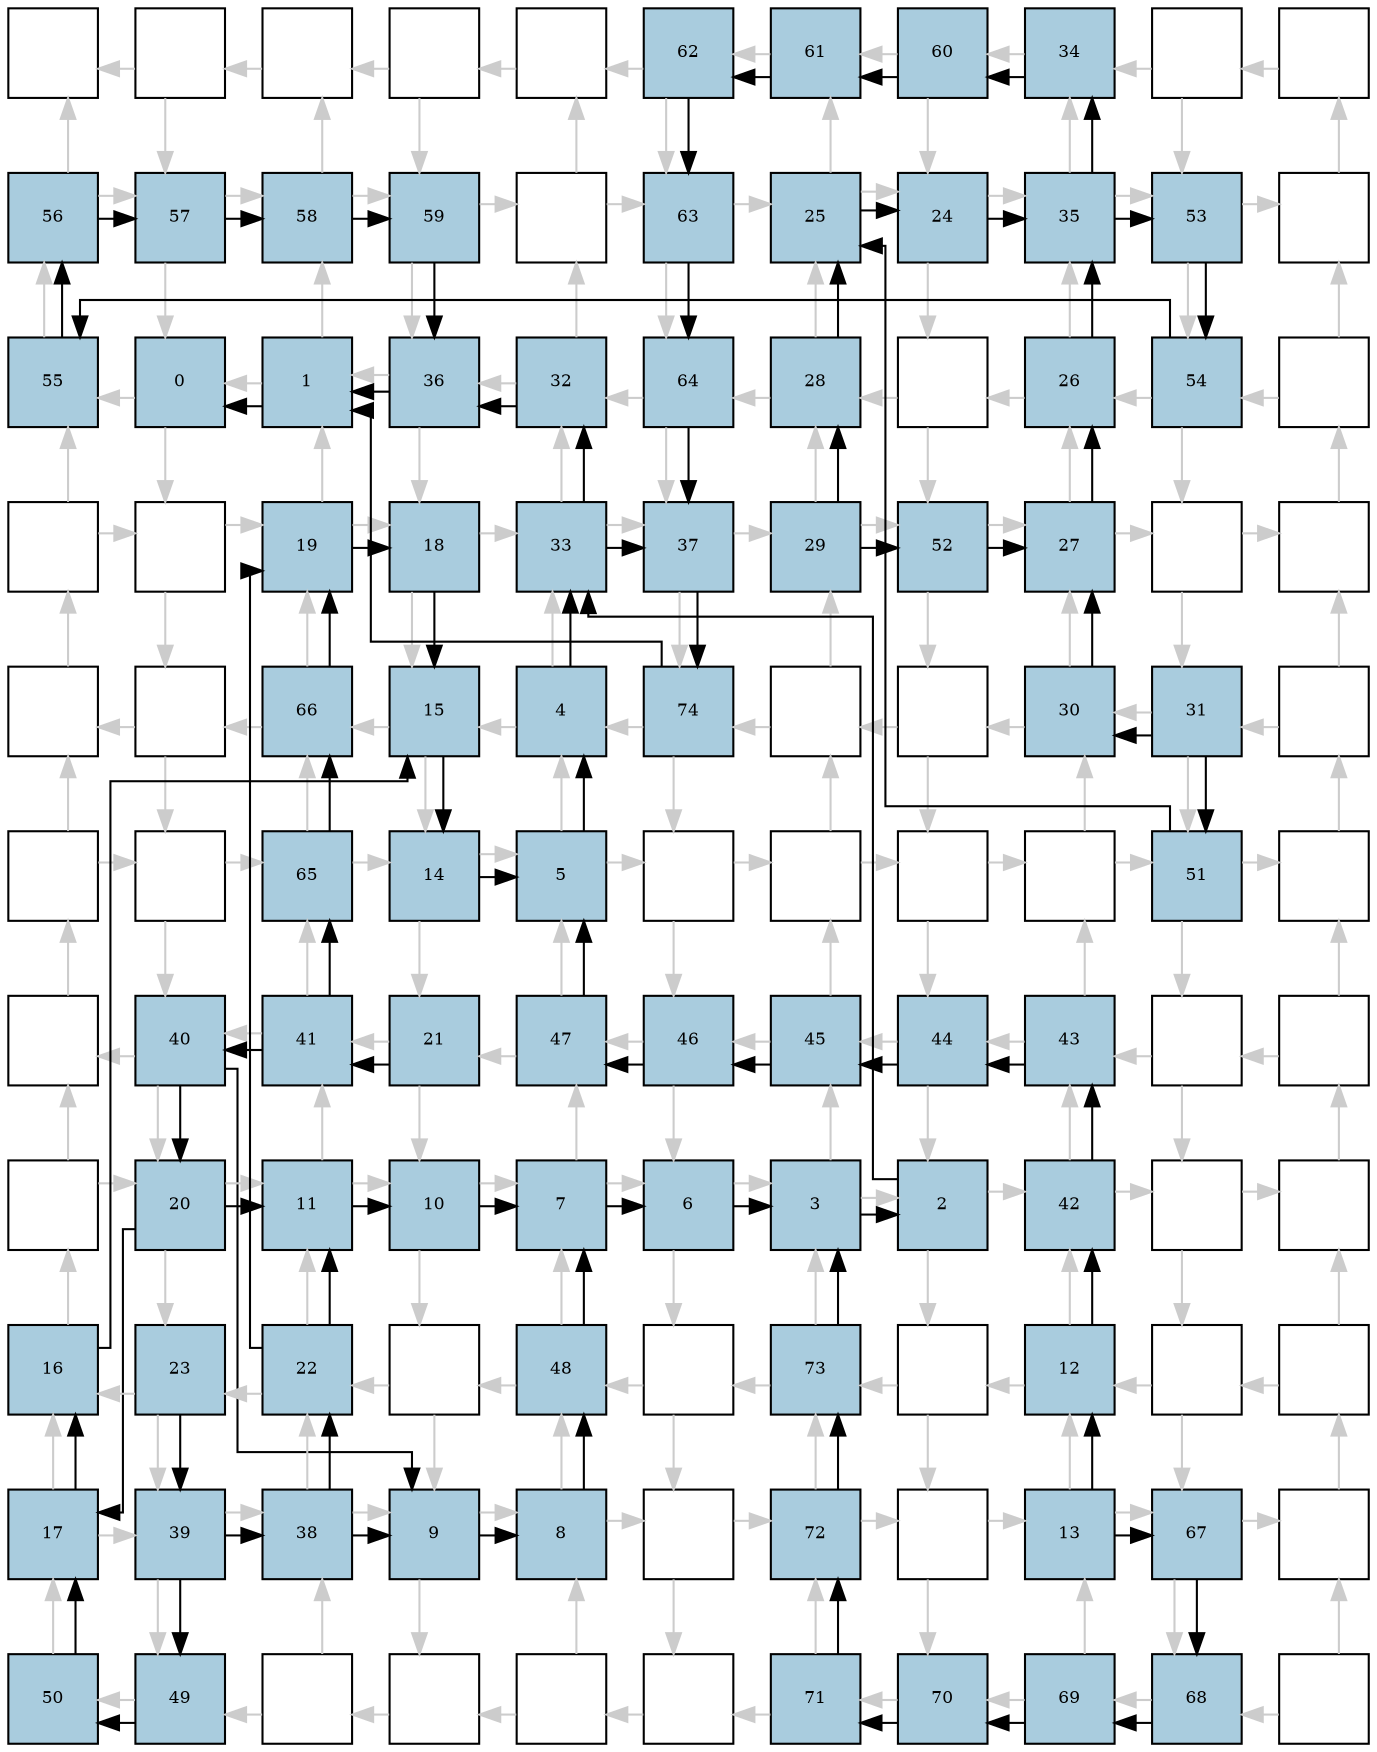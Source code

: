 digraph layout{
rankdir=TB; 

splines=ortho; 

node [style=filled shape=square fixedsize=true width=0.6];
0[label="", fontsize=8, fillcolor="#ffffff"];
1[label="", fontsize=8, fillcolor="#ffffff"];
2[label="", fontsize=8, fillcolor="#ffffff"];
3[label="", fontsize=8, fillcolor="#ffffff"];
4[label="", fontsize=8, fillcolor="#ffffff"];
5[label="62", fontsize=8, fillcolor="#a9ccde"];
6[label="61", fontsize=8, fillcolor="#a9ccde"];
7[label="60", fontsize=8, fillcolor="#a9ccde"];
8[label="34", fontsize=8, fillcolor="#a9ccde"];
9[label="", fontsize=8, fillcolor="#ffffff"];
10[label="", fontsize=8, fillcolor="#ffffff"];
11[label="56", fontsize=8, fillcolor="#a9ccde"];
12[label="57", fontsize=8, fillcolor="#a9ccde"];
13[label="58", fontsize=8, fillcolor="#a9ccde"];
14[label="59", fontsize=8, fillcolor="#a9ccde"];
15[label="", fontsize=8, fillcolor="#ffffff"];
16[label="63", fontsize=8, fillcolor="#a9ccde"];
17[label="25", fontsize=8, fillcolor="#a9ccde"];
18[label="24", fontsize=8, fillcolor="#a9ccde"];
19[label="35", fontsize=8, fillcolor="#a9ccde"];
20[label="53", fontsize=8, fillcolor="#a9ccde"];
21[label="", fontsize=8, fillcolor="#ffffff"];
22[label="55", fontsize=8, fillcolor="#a9ccde"];
23[label="0", fontsize=8, fillcolor="#a9ccde"];
24[label="1", fontsize=8, fillcolor="#a9ccde"];
25[label="36", fontsize=8, fillcolor="#a9ccde"];
26[label="32", fontsize=8, fillcolor="#a9ccde"];
27[label="64", fontsize=8, fillcolor="#a9ccde"];
28[label="28", fontsize=8, fillcolor="#a9ccde"];
29[label="", fontsize=8, fillcolor="#ffffff"];
30[label="26", fontsize=8, fillcolor="#a9ccde"];
31[label="54", fontsize=8, fillcolor="#a9ccde"];
32[label="", fontsize=8, fillcolor="#ffffff"];
33[label="", fontsize=8, fillcolor="#ffffff"];
34[label="", fontsize=8, fillcolor="#ffffff"];
35[label="19", fontsize=8, fillcolor="#a9ccde"];
36[label="18", fontsize=8, fillcolor="#a9ccde"];
37[label="33", fontsize=8, fillcolor="#a9ccde"];
38[label="37", fontsize=8, fillcolor="#a9ccde"];
39[label="29", fontsize=8, fillcolor="#a9ccde"];
40[label="52", fontsize=8, fillcolor="#a9ccde"];
41[label="27", fontsize=8, fillcolor="#a9ccde"];
42[label="", fontsize=8, fillcolor="#ffffff"];
43[label="", fontsize=8, fillcolor="#ffffff"];
44[label="", fontsize=8, fillcolor="#ffffff"];
45[label="", fontsize=8, fillcolor="#ffffff"];
46[label="66", fontsize=8, fillcolor="#a9ccde"];
47[label="15", fontsize=8, fillcolor="#a9ccde"];
48[label="4", fontsize=8, fillcolor="#a9ccde"];
49[label="74", fontsize=8, fillcolor="#a9ccde"];
50[label="", fontsize=8, fillcolor="#ffffff"];
51[label="", fontsize=8, fillcolor="#ffffff"];
52[label="30", fontsize=8, fillcolor="#a9ccde"];
53[label="31", fontsize=8, fillcolor="#a9ccde"];
54[label="", fontsize=8, fillcolor="#ffffff"];
55[label="", fontsize=8, fillcolor="#ffffff"];
56[label="", fontsize=8, fillcolor="#ffffff"];
57[label="65", fontsize=8, fillcolor="#a9ccde"];
58[label="14", fontsize=8, fillcolor="#a9ccde"];
59[label="5", fontsize=8, fillcolor="#a9ccde"];
60[label="", fontsize=8, fillcolor="#ffffff"];
61[label="", fontsize=8, fillcolor="#ffffff"];
62[label="", fontsize=8, fillcolor="#ffffff"];
63[label="", fontsize=8, fillcolor="#ffffff"];
64[label="51", fontsize=8, fillcolor="#a9ccde"];
65[label="", fontsize=8, fillcolor="#ffffff"];
66[label="", fontsize=8, fillcolor="#ffffff"];
67[label="40", fontsize=8, fillcolor="#a9ccde"];
68[label="41", fontsize=8, fillcolor="#a9ccde"];
69[label="21", fontsize=8, fillcolor="#a9ccde"];
70[label="47", fontsize=8, fillcolor="#a9ccde"];
71[label="46", fontsize=8, fillcolor="#a9ccde"];
72[label="45", fontsize=8, fillcolor="#a9ccde"];
73[label="44", fontsize=8, fillcolor="#a9ccde"];
74[label="43", fontsize=8, fillcolor="#a9ccde"];
75[label="", fontsize=8, fillcolor="#ffffff"];
76[label="", fontsize=8, fillcolor="#ffffff"];
77[label="", fontsize=8, fillcolor="#ffffff"];
78[label="20", fontsize=8, fillcolor="#a9ccde"];
79[label="11", fontsize=8, fillcolor="#a9ccde"];
80[label="10", fontsize=8, fillcolor="#a9ccde"];
81[label="7", fontsize=8, fillcolor="#a9ccde"];
82[label="6", fontsize=8, fillcolor="#a9ccde"];
83[label="3", fontsize=8, fillcolor="#a9ccde"];
84[label="2", fontsize=8, fillcolor="#a9ccde"];
85[label="42", fontsize=8, fillcolor="#a9ccde"];
86[label="", fontsize=8, fillcolor="#ffffff"];
87[label="", fontsize=8, fillcolor="#ffffff"];
88[label="16", fontsize=8, fillcolor="#a9ccde"];
89[label="23", fontsize=8, fillcolor="#a9ccde"];
90[label="22", fontsize=8, fillcolor="#a9ccde"];
91[label="", fontsize=8, fillcolor="#ffffff"];
92[label="48", fontsize=8, fillcolor="#a9ccde"];
93[label="", fontsize=8, fillcolor="#ffffff"];
94[label="73", fontsize=8, fillcolor="#a9ccde"];
95[label="", fontsize=8, fillcolor="#ffffff"];
96[label="12", fontsize=8, fillcolor="#a9ccde"];
97[label="", fontsize=8, fillcolor="#ffffff"];
98[label="", fontsize=8, fillcolor="#ffffff"];
99[label="17", fontsize=8, fillcolor="#a9ccde"];
100[label="39", fontsize=8, fillcolor="#a9ccde"];
101[label="38", fontsize=8, fillcolor="#a9ccde"];
102[label="9", fontsize=8, fillcolor="#a9ccde"];
103[label="8", fontsize=8, fillcolor="#a9ccde"];
104[label="", fontsize=8, fillcolor="#ffffff"];
105[label="72", fontsize=8, fillcolor="#a9ccde"];
106[label="", fontsize=8, fillcolor="#ffffff"];
107[label="13", fontsize=8, fillcolor="#a9ccde"];
108[label="67", fontsize=8, fillcolor="#a9ccde"];
109[label="", fontsize=8, fillcolor="#ffffff"];
110[label="50", fontsize=8, fillcolor="#a9ccde"];
111[label="49", fontsize=8, fillcolor="#a9ccde"];
112[label="", fontsize=8, fillcolor="#ffffff"];
113[label="", fontsize=8, fillcolor="#ffffff"];
114[label="", fontsize=8, fillcolor="#ffffff"];
115[label="", fontsize=8, fillcolor="#ffffff"];
116[label="71", fontsize=8, fillcolor="#a9ccde"];
117[label="70", fontsize=8, fillcolor="#a9ccde"];
118[label="69", fontsize=8, fillcolor="#a9ccde"];
119[label="68", fontsize=8, fillcolor="#a9ccde"];
120[label="", fontsize=8, fillcolor="#ffffff"];
edge [constraint=false, style=vis];
1 -> 0 [color="#cccccc"];
1 -> 12 [color="#cccccc"];
2 -> 1 [color="#cccccc"];
3 -> 2 [color="#cccccc"];
3 -> 14 [color="#cccccc"];
4 -> 3 [color="#cccccc"];
5 -> 4 [color="#cccccc"];
5 -> 16 [color="#cccccc"];
6 -> 5 [color="#cccccc"];
7 -> 6 [color="#cccccc"];
7 -> 18 [color="#cccccc"];
8 -> 7 [color="#cccccc"];
9 -> 8 [color="#cccccc"];
9 -> 20 [color="#cccccc"];
10 -> 9 [color="#cccccc"];
11 -> 12 [color="#cccccc"];
11 -> 0 [color="#cccccc"];
12 -> 23 [color="#cccccc"];
12 -> 13 [color="#cccccc"];
13 -> 14 [color="#cccccc"];
13 -> 2 [color="#cccccc"];
14 -> 25 [color="#cccccc"];
14 -> 15 [color="#cccccc"];
15 -> 16 [color="#cccccc"];
15 -> 4 [color="#cccccc"];
16 -> 27 [color="#cccccc"];
16 -> 17 [color="#cccccc"];
17 -> 18 [color="#cccccc"];
17 -> 6 [color="#cccccc"];
18 -> 29 [color="#cccccc"];
18 -> 19 [color="#cccccc"];
19 -> 20 [color="#cccccc"];
19 -> 8 [color="#cccccc"];
20 -> 31 [color="#cccccc"];
20 -> 21 [color="#cccccc"];
21 -> 10 [color="#cccccc"];
22 -> 11 [color="#cccccc"];
23 -> 22 [color="#cccccc"];
23 -> 34 [color="#cccccc"];
24 -> 13 [color="#cccccc"];
24 -> 23 [color="#cccccc"];
25 -> 24 [color="#cccccc"];
25 -> 36 [color="#cccccc"];
26 -> 15 [color="#cccccc"];
26 -> 25 [color="#cccccc"];
27 -> 26 [color="#cccccc"];
27 -> 38 [color="#cccccc"];
28 -> 17 [color="#cccccc"];
28 -> 27 [color="#cccccc"];
29 -> 28 [color="#cccccc"];
29 -> 40 [color="#cccccc"];
30 -> 19 [color="#cccccc"];
30 -> 29 [color="#cccccc"];
31 -> 30 [color="#cccccc"];
31 -> 42 [color="#cccccc"];
32 -> 21 [color="#cccccc"];
32 -> 31 [color="#cccccc"];
33 -> 34 [color="#cccccc"];
33 -> 22 [color="#cccccc"];
34 -> 45 [color="#cccccc"];
34 -> 35 [color="#cccccc"];
35 -> 36 [color="#cccccc"];
35 -> 24 [color="#cccccc"];
36 -> 47 [color="#cccccc"];
36 -> 37 [color="#cccccc"];
37 -> 38 [color="#cccccc"];
37 -> 26 [color="#cccccc"];
38 -> 49 [color="#cccccc"];
38 -> 39 [color="#cccccc"];
39 -> 40 [color="#cccccc"];
39 -> 28 [color="#cccccc"];
40 -> 51 [color="#cccccc"];
40 -> 41 [color="#cccccc"];
41 -> 42 [color="#cccccc"];
41 -> 30 [color="#cccccc"];
42 -> 53 [color="#cccccc"];
42 -> 43 [color="#cccccc"];
43 -> 32 [color="#cccccc"];
44 -> 33 [color="#cccccc"];
45 -> 44 [color="#cccccc"];
45 -> 56 [color="#cccccc"];
46 -> 35 [color="#cccccc"];
46 -> 45 [color="#cccccc"];
47 -> 46 [color="#cccccc"];
47 -> 58 [color="#cccccc"];
48 -> 37 [color="#cccccc"];
48 -> 47 [color="#cccccc"];
49 -> 48 [color="#cccccc"];
49 -> 60 [color="#cccccc"];
50 -> 39 [color="#cccccc"];
50 -> 49 [color="#cccccc"];
51 -> 50 [color="#cccccc"];
51 -> 62 [color="#cccccc"];
52 -> 41 [color="#cccccc"];
52 -> 51 [color="#cccccc"];
53 -> 52 [color="#cccccc"];
53 -> 64 [color="#cccccc"];
54 -> 43 [color="#cccccc"];
54 -> 53 [color="#cccccc"];
55 -> 56 [color="#cccccc"];
55 -> 44 [color="#cccccc"];
56 -> 67 [color="#cccccc"];
56 -> 57 [color="#cccccc"];
57 -> 58 [color="#cccccc"];
57 -> 46 [color="#cccccc"];
58 -> 69 [color="#cccccc"];
58 -> 59 [color="#cccccc"];
59 -> 60 [color="#cccccc"];
59 -> 48 [color="#cccccc"];
60 -> 71 [color="#cccccc"];
60 -> 61 [color="#cccccc"];
61 -> 62 [color="#cccccc"];
61 -> 50 [color="#cccccc"];
62 -> 73 [color="#cccccc"];
62 -> 63 [color="#cccccc"];
63 -> 64 [color="#cccccc"];
63 -> 52 [color="#cccccc"];
64 -> 75 [color="#cccccc"];
64 -> 65 [color="#cccccc"];
65 -> 54 [color="#cccccc"];
66 -> 55 [color="#cccccc"];
67 -> 66 [color="#cccccc"];
67 -> 78 [color="#cccccc"];
68 -> 57 [color="#cccccc"];
68 -> 67 [color="#cccccc"];
69 -> 68 [color="#cccccc"];
69 -> 80 [color="#cccccc"];
70 -> 59 [color="#cccccc"];
70 -> 69 [color="#cccccc"];
71 -> 70 [color="#cccccc"];
71 -> 82 [color="#cccccc"];
72 -> 61 [color="#cccccc"];
72 -> 71 [color="#cccccc"];
73 -> 72 [color="#cccccc"];
73 -> 84 [color="#cccccc"];
74 -> 63 [color="#cccccc"];
74 -> 73 [color="#cccccc"];
75 -> 74 [color="#cccccc"];
75 -> 86 [color="#cccccc"];
76 -> 65 [color="#cccccc"];
76 -> 75 [color="#cccccc"];
77 -> 78 [color="#cccccc"];
77 -> 66 [color="#cccccc"];
78 -> 89 [color="#cccccc"];
78 -> 79 [color="#cccccc"];
79 -> 80 [color="#cccccc"];
79 -> 68 [color="#cccccc"];
80 -> 91 [color="#cccccc"];
80 -> 81 [color="#cccccc"];
81 -> 82 [color="#cccccc"];
81 -> 70 [color="#cccccc"];
82 -> 93 [color="#cccccc"];
82 -> 83 [color="#cccccc"];
83 -> 84 [color="#cccccc"];
83 -> 72 [color="#cccccc"];
84 -> 95 [color="#cccccc"];
84 -> 85 [color="#cccccc"];
85 -> 86 [color="#cccccc"];
85 -> 74 [color="#cccccc"];
86 -> 97 [color="#cccccc"];
86 -> 87 [color="#cccccc"];
87 -> 76 [color="#cccccc"];
88 -> 77 [color="#cccccc"];
89 -> 88 [color="#cccccc"];
89 -> 100 [color="#cccccc"];
90 -> 79 [color="#cccccc"];
90 -> 89 [color="#cccccc"];
91 -> 90 [color="#cccccc"];
91 -> 102 [color="#cccccc"];
92 -> 81 [color="#cccccc"];
92 -> 91 [color="#cccccc"];
93 -> 92 [color="#cccccc"];
93 -> 104 [color="#cccccc"];
94 -> 83 [color="#cccccc"];
94 -> 93 [color="#cccccc"];
95 -> 94 [color="#cccccc"];
95 -> 106 [color="#cccccc"];
96 -> 85 [color="#cccccc"];
96 -> 95 [color="#cccccc"];
97 -> 96 [color="#cccccc"];
97 -> 108 [color="#cccccc"];
98 -> 87 [color="#cccccc"];
98 -> 97 [color="#cccccc"];
99 -> 100 [color="#cccccc"];
99 -> 88 [color="#cccccc"];
100 -> 111 [color="#cccccc"];
100 -> 101 [color="#cccccc"];
101 -> 102 [color="#cccccc"];
101 -> 90 [color="#cccccc"];
102 -> 113 [color="#cccccc"];
102 -> 103 [color="#cccccc"];
103 -> 104 [color="#cccccc"];
103 -> 92 [color="#cccccc"];
104 -> 115 [color="#cccccc"];
104 -> 105 [color="#cccccc"];
105 -> 106 [color="#cccccc"];
105 -> 94 [color="#cccccc"];
106 -> 117 [color="#cccccc"];
106 -> 107 [color="#cccccc"];
107 -> 108 [color="#cccccc"];
107 -> 96 [color="#cccccc"];
108 -> 119 [color="#cccccc"];
108 -> 109 [color="#cccccc"];
109 -> 98 [color="#cccccc"];
110 -> 99 [color="#cccccc"];
111 -> 110 [color="#cccccc"];
112 -> 101 [color="#cccccc"];
112 -> 111 [color="#cccccc"];
113 -> 112 [color="#cccccc"];
114 -> 103 [color="#cccccc"];
114 -> 113 [color="#cccccc"];
115 -> 114 [color="#cccccc"];
116 -> 105 [color="#cccccc"];
116 -> 115 [color="#cccccc"];
117 -> 116 [color="#cccccc"];
118 -> 107 [color="#cccccc"];
118 -> 117 [color="#cccccc"];
119 -> 118 [color="#cccccc"];
120 -> 109 [color="#cccccc"];
120 -> 119 [color="#cccccc"];
96 -> 85;
85 -> 74;
74 -> 73;
73 -> 72;
72 -> 71;
71 -> 70;
70 -> 59;
58 -> 59;
78 -> 79;
90 -> 79;
103 -> 92;
92 -> 81;
80 -> 81;
19 -> 8;
37 -> 26;
84 -> 37;
48 -> 37;
53 -> 52;
39 -> 28;
67 -> 78;
89 -> 100;
79 -> 80;
100 -> 111;
111 -> 110;
110 -> 99;
78 -> 99;
36 -> 47;
88 -> 47;
101 -> 102;
67 -> 102;
100 -> 101;
101 -> 90;
30 -> 19;
18 -> 19;
81 -> 82;
28 -> 17;
53 -> 64;
64 -> 17;
52 -> 41;
39 -> 40;
40 -> 41;
26 -> 25;
19 -> 20;
20 -> 31;
31 -> 22;
22 -> 11;
11 -> 12;
12 -> 13;
13 -> 14;
14 -> 25;
17 -> 18;
8 -> 7;
7 -> 6;
6 -> 5;
5 -> 16;
16 -> 27;
27 -> 38;
37 -> 38;
102 -> 103;
68 -> 57;
57 -> 46;
46 -> 35;
90 -> 35;
68 -> 67;
69 -> 68;
107 -> 96;
35 -> 36;
99 -> 88;
47 -> 58;
107 -> 108;
108 -> 119;
119 -> 118;
118 -> 117;
117 -> 116;
116 -> 105;
105 -> 94;
94 -> 83;
82 -> 83;
25 -> 24;
38 -> 49;
49 -> 24;
59 -> 48;
83 -> 84;
24 -> 23;
41 -> 30;
edge [constraint=true, style=invis];
0 -> 11 -> 22 -> 33 -> 44 -> 55 -> 66 -> 77 -> 88 -> 99 -> 110;
1 -> 12 -> 23 -> 34 -> 45 -> 56 -> 67 -> 78 -> 89 -> 100 -> 111;
2 -> 13 -> 24 -> 35 -> 46 -> 57 -> 68 -> 79 -> 90 -> 101 -> 112;
3 -> 14 -> 25 -> 36 -> 47 -> 58 -> 69 -> 80 -> 91 -> 102 -> 113;
4 -> 15 -> 26 -> 37 -> 48 -> 59 -> 70 -> 81 -> 92 -> 103 -> 114;
5 -> 16 -> 27 -> 38 -> 49 -> 60 -> 71 -> 82 -> 93 -> 104 -> 115;
6 -> 17 -> 28 -> 39 -> 50 -> 61 -> 72 -> 83 -> 94 -> 105 -> 116;
7 -> 18 -> 29 -> 40 -> 51 -> 62 -> 73 -> 84 -> 95 -> 106 -> 117;
8 -> 19 -> 30 -> 41 -> 52 -> 63 -> 74 -> 85 -> 96 -> 107 -> 118;
9 -> 20 -> 31 -> 42 -> 53 -> 64 -> 75 -> 86 -> 97 -> 108 -> 119;
10 -> 21 -> 32 -> 43 -> 54 -> 65 -> 76 -> 87 -> 98 -> 109 -> 120;
rank = same { 0 -> 1 -> 2 -> 3 -> 4 -> 5 -> 6 -> 7 -> 8 -> 9 -> 10;};
rank = same { 11 -> 12 -> 13 -> 14 -> 15 -> 16 -> 17 -> 18 -> 19 -> 20 -> 21;};
rank = same { 22 -> 23 -> 24 -> 25 -> 26 -> 27 -> 28 -> 29 -> 30 -> 31 -> 32;};
rank = same { 33 -> 34 -> 35 -> 36 -> 37 -> 38 -> 39 -> 40 -> 41 -> 42 -> 43;};
rank = same { 44 -> 45 -> 46 -> 47 -> 48 -> 49 -> 50 -> 51 -> 52 -> 53 -> 54;};
rank = same { 55 -> 56 -> 57 -> 58 -> 59 -> 60 -> 61 -> 62 -> 63 -> 64 -> 65;};
rank = same { 66 -> 67 -> 68 -> 69 -> 70 -> 71 -> 72 -> 73 -> 74 -> 75 -> 76;};
rank = same { 77 -> 78 -> 79 -> 80 -> 81 -> 82 -> 83 -> 84 -> 85 -> 86 -> 87;};
rank = same { 88 -> 89 -> 90 -> 91 -> 92 -> 93 -> 94 -> 95 -> 96 -> 97 -> 98;};
rank = same { 99 -> 100 -> 101 -> 102 -> 103 -> 104 -> 105 -> 106 -> 107 -> 108 -> 109;};
rank = same { 110 -> 111 -> 112 -> 113 -> 114 -> 115 -> 116 -> 117 -> 118 -> 119 -> 120;};
}
